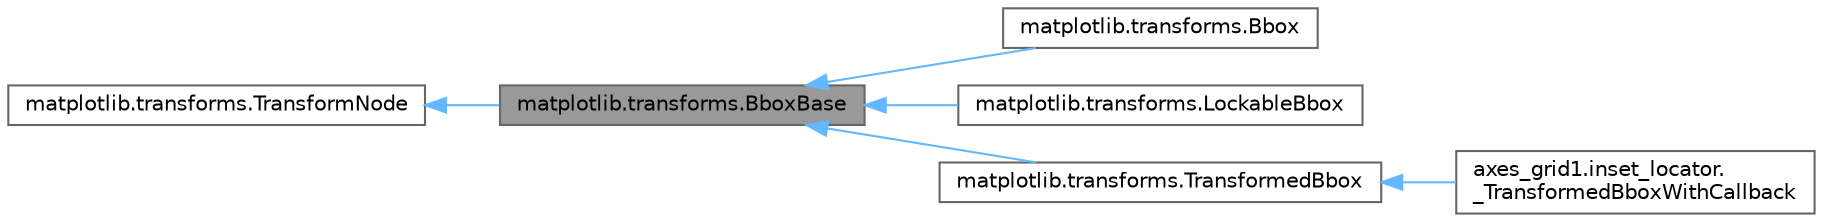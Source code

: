 digraph "matplotlib.transforms.BboxBase"
{
 // LATEX_PDF_SIZE
  bgcolor="transparent";
  edge [fontname=Helvetica,fontsize=10,labelfontname=Helvetica,labelfontsize=10];
  node [fontname=Helvetica,fontsize=10,shape=box,height=0.2,width=0.4];
  rankdir="LR";
  Node1 [id="Node000001",label="matplotlib.transforms.BboxBase",height=0.2,width=0.4,color="gray40", fillcolor="grey60", style="filled", fontcolor="black",tooltip=" "];
  Node2 -> Node1 [id="edge1_Node000001_Node000002",dir="back",color="steelblue1",style="solid",tooltip=" "];
  Node2 [id="Node000002",label="matplotlib.transforms.TransformNode",height=0.2,width=0.4,color="gray40", fillcolor="white", style="filled",URL="$d0/da9/classmatplotlib_1_1transforms_1_1TransformNode.html",tooltip=" "];
  Node1 -> Node3 [id="edge2_Node000001_Node000003",dir="back",color="steelblue1",style="solid",tooltip=" "];
  Node3 [id="Node000003",label="matplotlib.transforms.Bbox",height=0.2,width=0.4,color="gray40", fillcolor="white", style="filled",URL="$da/daa/classmatplotlib_1_1transforms_1_1Bbox.html",tooltip=" "];
  Node1 -> Node4 [id="edge3_Node000001_Node000004",dir="back",color="steelblue1",style="solid",tooltip=" "];
  Node4 [id="Node000004",label="matplotlib.transforms.LockableBbox",height=0.2,width=0.4,color="gray40", fillcolor="white", style="filled",URL="$d0/ddb/classmatplotlib_1_1transforms_1_1LockableBbox.html",tooltip=" "];
  Node1 -> Node5 [id="edge4_Node000001_Node000005",dir="back",color="steelblue1",style="solid",tooltip=" "];
  Node5 [id="Node000005",label="matplotlib.transforms.TransformedBbox",height=0.2,width=0.4,color="gray40", fillcolor="white", style="filled",URL="$d5/d12/classmatplotlib_1_1transforms_1_1TransformedBbox.html",tooltip=" "];
  Node5 -> Node6 [id="edge5_Node000005_Node000006",dir="back",color="steelblue1",style="solid",tooltip=" "];
  Node6 [id="Node000006",label="axes_grid1.inset_locator.\l_TransformedBboxWithCallback",height=0.2,width=0.4,color="gray40", fillcolor="white", style="filled",URL="$df/d6d/classaxes__grid1_1_1inset__locator_1_1__TransformedBboxWithCallback.html",tooltip=" "];
}
